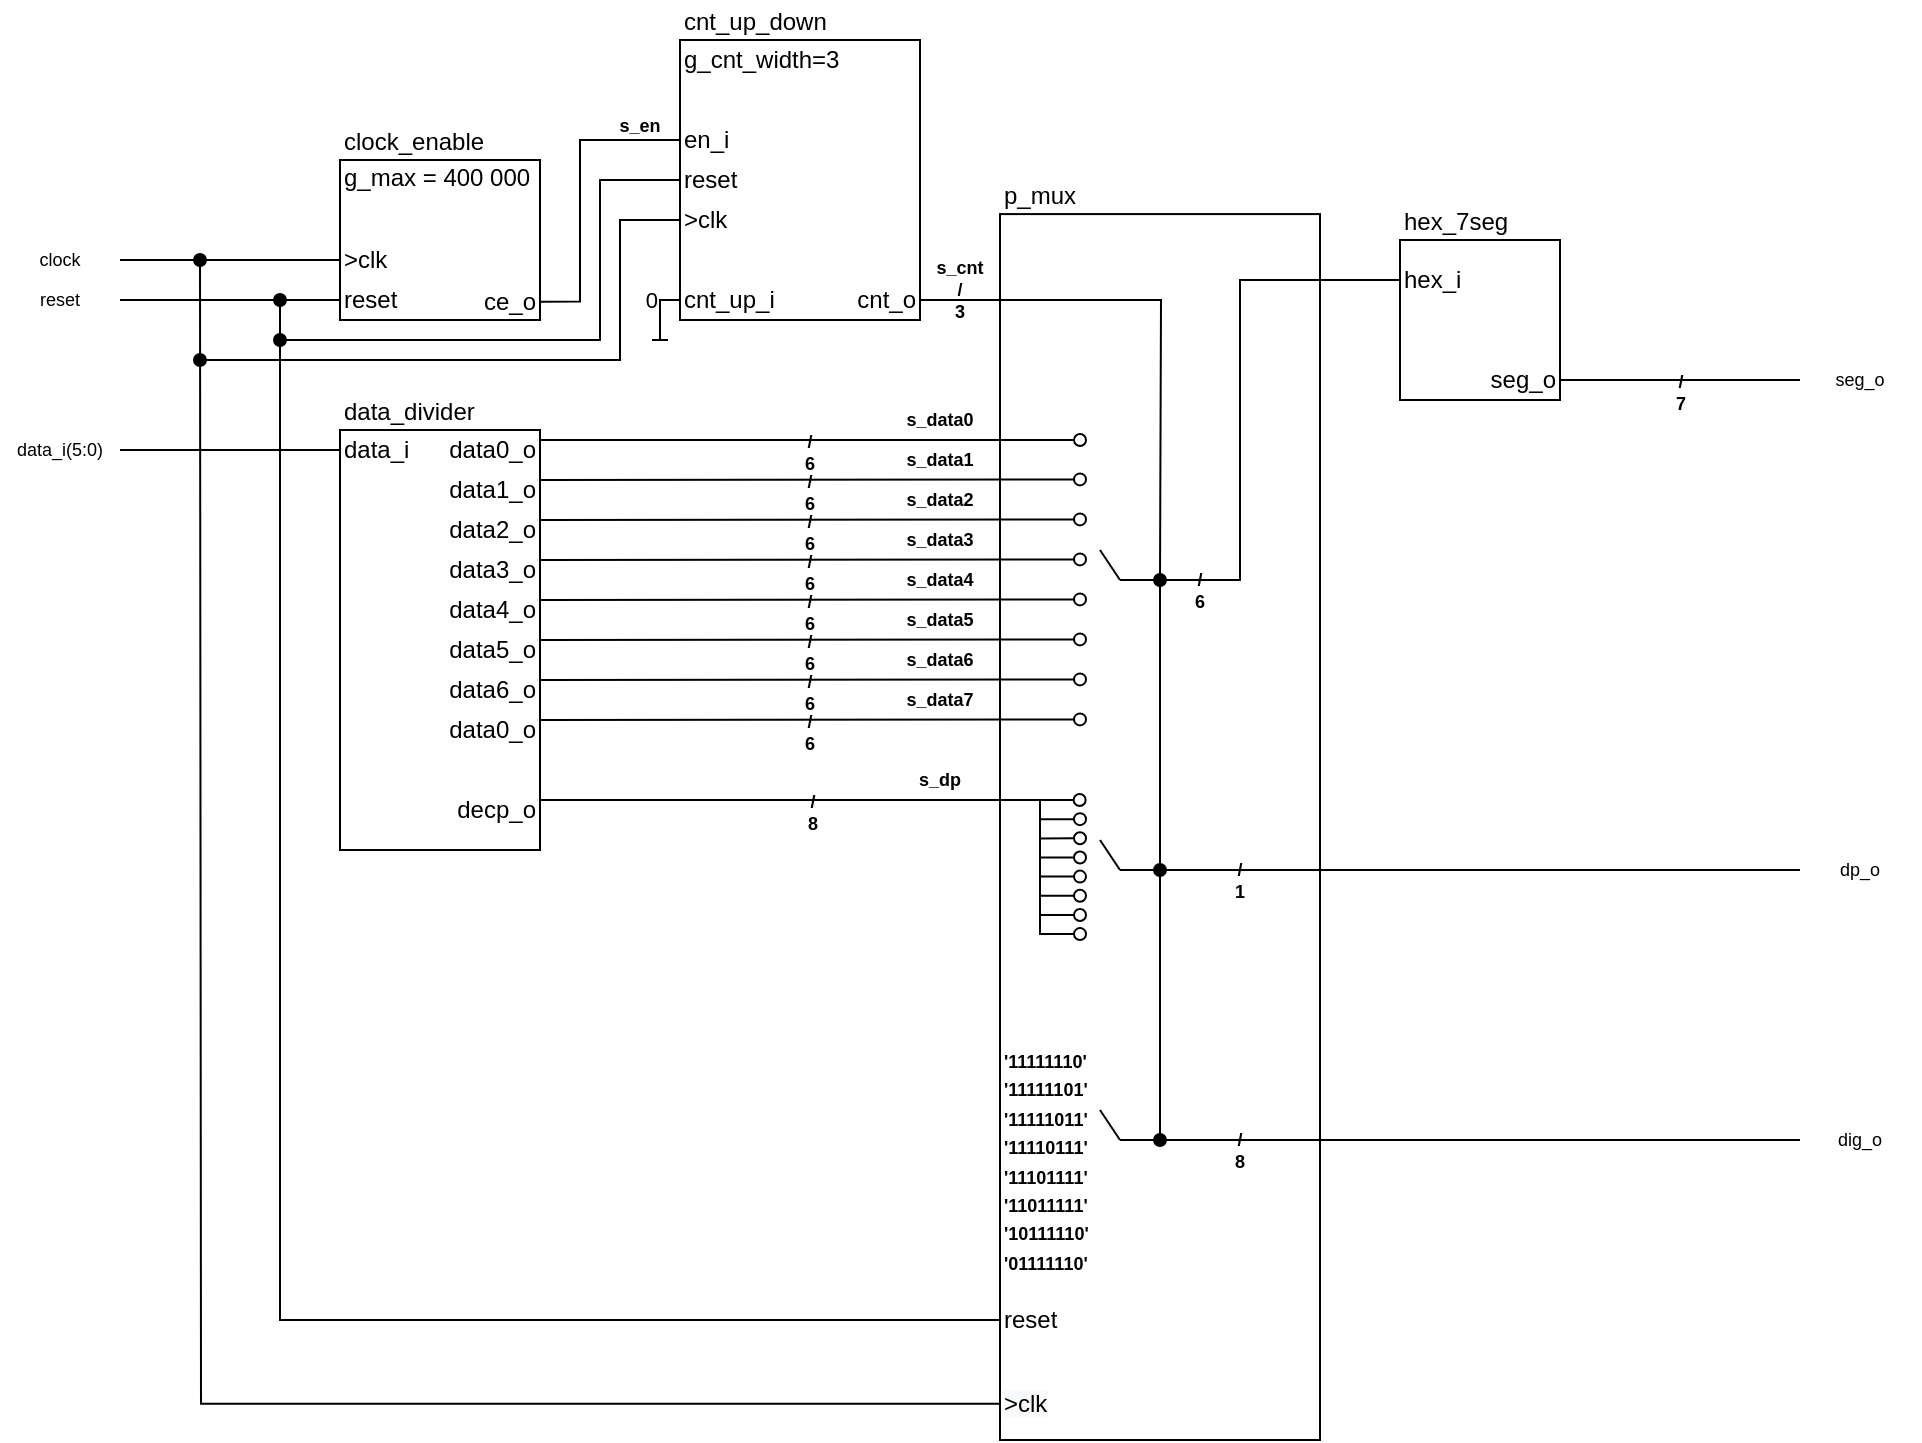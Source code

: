 <mxfile version="17.4.2" type="device"><diagram id="_sjZrB06BVr8JbNdTh6w" name="Page-1"><mxGraphModel dx="1221" dy="754" grid="1" gridSize="10" guides="1" tooltips="1" connect="1" arrows="1" fold="1" page="1" pageScale="1" pageWidth="827" pageHeight="1169" math="0" shadow="0"><root><mxCell id="0"/><mxCell id="1" parent="0"/><mxCell id="IJgC-h1zw8oE7USquAbN-31" style="edgeStyle=orthogonalEdgeStyle;rounded=0;orthogonalLoop=1;jettySize=auto;html=1;exitX=1;exitY=0.5;exitDx=0;exitDy=0;endArrow=none;endFill=0;entryX=0;entryY=0.5;entryDx=0;entryDy=0;" parent="1" source="IJgC-h1zw8oE7USquAbN-6" target="IJgC-h1zw8oE7USquAbN-16" edge="1"><mxGeometry relative="1" as="geometry"><mxPoint x="430" y="525.2" as="targetPoint"/><Array as="points"><mxPoint x="370" y="530"/><mxPoint x="370" y="450"/></Array></mxGeometry></mxCell><mxCell id="IJgC-h1zw8oE7USquAbN-41" value="0" style="edgeStyle=orthogonalEdgeStyle;rounded=0;orthogonalLoop=1;jettySize=auto;html=1;exitX=0;exitY=0.5;exitDx=0;exitDy=0;endArrow=baseDash;endFill=0;align=right;labelBackgroundColor=none;" parent="1" source="IJgC-h1zw8oE7USquAbN-13" edge="1"><mxGeometry x="-0.333" relative="1" as="geometry"><mxPoint x="410" y="550" as="targetPoint"/><Array as="points"><mxPoint x="410" y="530"/></Array><mxPoint as="offset"/></mxGeometry></mxCell><mxCell id="IJgC-h1zw8oE7USquAbN-44" value="" style="group;fillColor=none;fontStyle=1" parent="1" vertex="1" connectable="0"><mxGeometry x="580" y="420" width="160" height="680" as="geometry"/></mxCell><mxCell id="IJgC-h1zw8oE7USquAbN-25" value="" style="rounded=0;whiteSpace=wrap;html=1;fillColor=default;" parent="IJgC-h1zw8oE7USquAbN-44" vertex="1"><mxGeometry y="67.042" width="160" height="612.958" as="geometry"/></mxCell><mxCell id="IJgC-h1zw8oE7USquAbN-27" value="p_mux" style="text;html=1;strokeColor=none;fillColor=none;align=left;verticalAlign=bottom;whiteSpace=wrap;rounded=0;" parent="IJgC-h1zw8oE7USquAbN-44" vertex="1"><mxGeometry y="23.637" width="160" height="43.404" as="geometry"/></mxCell><mxCell id="IJgC-h1zw8oE7USquAbN-29" value="reset" style="text;html=1;strokeColor=none;fillColor=none;align=left;verticalAlign=middle;whiteSpace=wrap;rounded=0;" parent="IJgC-h1zw8oE7USquAbN-44" vertex="1"><mxGeometry y="600" width="40" height="40" as="geometry"/></mxCell><mxCell id="IJgC-h1zw8oE7USquAbN-30" value="&lt;font style=&quot;font-size: 9px&quot;&gt;'11111110'&lt;br&gt;'11111101'&lt;br&gt;'11111011'&lt;br&gt;'11110111'&lt;br&gt;'11101111'&lt;br&gt;'11011111'&lt;br&gt;'10111110'&lt;br&gt;'01111110'&lt;/font&gt;" style="text;html=1;strokeColor=none;fillColor=none;align=left;verticalAlign=middle;whiteSpace=wrap;rounded=0;fontStyle=1" parent="IJgC-h1zw8oE7USquAbN-44" vertex="1"><mxGeometry y="480" width="60" height="120" as="geometry"/></mxCell><mxCell id="IJgC-h1zw8oE7USquAbN-112" value="" style="endArrow=oval;html=1;rounded=0;fontSize=9;edgeStyle=orthogonalEdgeStyle;endFill=0;" parent="IJgC-h1zw8oE7USquAbN-44" edge="1"><mxGeometry width="50" height="50" relative="1" as="geometry"><mxPoint x="20" y="369.576" as="sourcePoint"/><mxPoint x="40" y="379.153" as="targetPoint"/><Array as="points"><mxPoint x="20" y="369.576"/><mxPoint x="20" y="379.153"/><mxPoint x="40" y="379.153"/></Array></mxGeometry></mxCell><mxCell id="IJgC-h1zw8oE7USquAbN-113" value="" style="endArrow=oval;html=1;rounded=0;fontSize=9;edgeStyle=orthogonalEdgeStyle;endFill=0;" parent="IJgC-h1zw8oE7USquAbN-44" edge="1"><mxGeometry width="50" height="50" relative="1" as="geometry"><mxPoint x="20" y="379.153" as="sourcePoint"/><mxPoint x="40" y="388.731" as="targetPoint"/><Array as="points"><mxPoint x="20" y="379.153"/><mxPoint x="20" y="388.731"/><mxPoint x="40" y="388.731"/></Array></mxGeometry></mxCell><mxCell id="IJgC-h1zw8oE7USquAbN-114" value="" style="endArrow=oval;html=1;rounded=0;fontSize=9;edgeStyle=orthogonalEdgeStyle;endFill=0;" parent="IJgC-h1zw8oE7USquAbN-44" edge="1"><mxGeometry width="50" height="50" relative="1" as="geometry"><mxPoint x="20" y="388.731" as="sourcePoint"/><mxPoint x="40" y="398.308" as="targetPoint"/><Array as="points"><mxPoint x="20" y="388.731"/><mxPoint x="20" y="398.308"/><mxPoint x="40" y="398.308"/></Array></mxGeometry></mxCell><mxCell id="IJgC-h1zw8oE7USquAbN-115" value="" style="endArrow=oval;html=1;rounded=0;fontSize=9;edgeStyle=orthogonalEdgeStyle;endFill=0;" parent="IJgC-h1zw8oE7USquAbN-44" edge="1"><mxGeometry width="50" height="50" relative="1" as="geometry"><mxPoint x="20" y="398.308" as="sourcePoint"/><mxPoint x="40" y="407.886" as="targetPoint"/><Array as="points"><mxPoint x="20" y="398.308"/><mxPoint x="20" y="407.886"/><mxPoint x="40" y="407.886"/></Array></mxGeometry></mxCell><mxCell id="IJgC-h1zw8oE7USquAbN-110" value="" style="endArrow=oval;html=1;rounded=0;fontSize=9;edgeStyle=orthogonalEdgeStyle;endFill=0;" parent="IJgC-h1zw8oE7USquAbN-44" edge="1"><mxGeometry width="50" height="50" relative="1" as="geometry"><mxPoint x="20" y="359.998" as="sourcePoint"/><mxPoint x="40" y="369.576" as="targetPoint"/><Array as="points"><mxPoint x="20" y="359.998"/><mxPoint x="20" y="369.576"/><mxPoint x="40" y="369.576"/></Array></mxGeometry></mxCell><mxCell id="IJgC-h1zw8oE7USquAbN-121" value="" style="endArrow=oval;html=1;rounded=0;fontSize=9;edgeStyle=orthogonalEdgeStyle;endFill=0;" parent="IJgC-h1zw8oE7USquAbN-44" edge="1"><mxGeometry width="50" height="50" relative="1" as="geometry"><mxPoint x="20" y="407.886" as="sourcePoint"/><mxPoint x="40" y="417.463" as="targetPoint"/><Array as="points"><mxPoint x="20" y="407.886"/><mxPoint x="20" y="417.463"/><mxPoint x="40" y="417.463"/></Array></mxGeometry></mxCell><mxCell id="IJgC-h1zw8oE7USquAbN-122" value="" style="endArrow=oval;html=1;rounded=0;fontSize=9;edgeStyle=orthogonalEdgeStyle;endFill=0;" parent="IJgC-h1zw8oE7USquAbN-44" edge="1"><mxGeometry width="50" height="50" relative="1" as="geometry"><mxPoint x="20" y="417.463" as="sourcePoint"/><mxPoint x="40" y="427.041" as="targetPoint"/><Array as="points"><mxPoint x="20" y="417.463"/><mxPoint x="20" y="427.041"/><mxPoint x="40" y="427.041"/></Array></mxGeometry></mxCell><mxCell id="IJgC-h1zw8oE7USquAbN-131" value="" style="endArrow=none;html=1;rounded=0;fontSize=9;endFill=0;startArrow=oval;startFill=1;" parent="IJgC-h1zw8oE7USquAbN-44" edge="1"><mxGeometry width="50" height="50" relative="1" as="geometry"><mxPoint x="80" y="530" as="sourcePoint"/><mxPoint x="80" y="367.775" as="targetPoint"/></mxGeometry></mxCell><mxCell id="IJgC-h1zw8oE7USquAbN-150" value="&lt;b&gt;/&lt;br&gt;6&lt;br&gt;&lt;/b&gt;" style="text;html=1;strokeColor=none;fillColor=none;align=center;verticalAlign=middle;whiteSpace=wrap;rounded=0;labelBackgroundColor=none;fontFamily=Helvetica;fontSize=9;" parent="IJgC-h1zw8oE7USquAbN-44" vertex="1"><mxGeometry x="90" y="240" width="20" height="30" as="geometry"/></mxCell><mxCell id="IJgC-h1zw8oE7USquAbN-151" value="&lt;b&gt;/&lt;br&gt;1&lt;br&gt;&lt;/b&gt;" style="text;html=1;strokeColor=none;fillColor=none;align=center;verticalAlign=middle;whiteSpace=wrap;rounded=0;labelBackgroundColor=none;fontFamily=Helvetica;fontSize=9;" parent="IJgC-h1zw8oE7USquAbN-44" vertex="1"><mxGeometry x="100" y="390" width="40" height="20" as="geometry"/></mxCell><mxCell id="IJgC-h1zw8oE7USquAbN-169" value="&lt;b&gt;/&lt;br&gt;8&lt;/b&gt;" style="text;html=1;strokeColor=none;fillColor=none;align=center;verticalAlign=middle;whiteSpace=wrap;rounded=0;labelBackgroundColor=none;fontFamily=Helvetica;fontSize=9;" parent="IJgC-h1zw8oE7USquAbN-44" vertex="1"><mxGeometry x="100" y="520" width="40" height="30" as="geometry"/></mxCell><mxCell id="IJgC-h1zw8oE7USquAbN-172" value="&lt;b&gt;s_cnt&lt;br&gt;/&lt;br&gt;3&lt;/b&gt;" style="text;html=1;strokeColor=none;fillColor=none;align=center;verticalAlign=middle;whiteSpace=wrap;rounded=0;labelBackgroundColor=none;fontFamily=Helvetica;fontSize=9;" parent="IJgC-h1zw8oE7USquAbN-44" vertex="1"><mxGeometry x="-40" y="90" width="40" height="30" as="geometry"/></mxCell><mxCell id="IJgC-h1zw8oE7USquAbN-48" style="edgeStyle=orthogonalEdgeStyle;rounded=0;orthogonalLoop=1;jettySize=auto;html=1;exitX=0;exitY=0.5;exitDx=0;exitDy=0;endArrow=none;endFill=0;entryX=1;entryY=0.5;entryDx=0;entryDy=0;" parent="1" source="IJgC-h1zw8oE7USquAbN-9" target="IJgC-h1zw8oE7USquAbN-136" edge="1"><mxGeometry relative="1" as="geometry"><mxPoint x="140" y="525" as="targetPoint"/><Array as="points"><mxPoint x="140" y="530"/></Array></mxGeometry></mxCell><mxCell id="IJgC-h1zw8oE7USquAbN-125" style="edgeStyle=orthogonalEdgeStyle;rounded=0;orthogonalLoop=1;jettySize=auto;html=1;exitX=1;exitY=0.5;exitDx=0;exitDy=0;fontSize=9;endArrow=oval;endFill=1;" parent="1" source="IJgC-h1zw8oE7USquAbN-18" edge="1"><mxGeometry relative="1" as="geometry"><mxPoint x="660" y="670" as="targetPoint"/></mxGeometry></mxCell><mxCell id="IJgC-h1zw8oE7USquAbN-126" value="" style="endArrow=none;html=1;rounded=0;fontSize=9;endFill=0;startArrow=oval;startFill=1;" parent="1" edge="1"><mxGeometry width="50" height="50" relative="1" as="geometry"><mxPoint x="660" y="815" as="sourcePoint"/><mxPoint x="660" y="670" as="targetPoint"/></mxGeometry></mxCell><mxCell id="IJgC-h1zw8oE7USquAbN-127" value="" style="endArrow=none;html=1;rounded=0;fontSize=9;" parent="1" edge="1"><mxGeometry width="50" height="50" relative="1" as="geometry"><mxPoint x="659" y="815" as="sourcePoint"/><mxPoint x="640" y="815" as="targetPoint"/></mxGeometry></mxCell><mxCell id="IJgC-h1zw8oE7USquAbN-128" value="" style="endArrow=none;html=1;rounded=0;fontSize=9;" parent="1" edge="1"><mxGeometry width="50" height="50" relative="1" as="geometry"><mxPoint x="640" y="815" as="sourcePoint"/><mxPoint x="630" y="800" as="targetPoint"/></mxGeometry></mxCell><mxCell id="IJgC-h1zw8oE7USquAbN-129" value="" style="endArrow=none;html=1;rounded=0;fontSize=9;" parent="1" edge="1"><mxGeometry width="50" height="50" relative="1" as="geometry"><mxPoint x="659" y="670" as="sourcePoint"/><mxPoint x="640" y="670" as="targetPoint"/></mxGeometry></mxCell><mxCell id="IJgC-h1zw8oE7USquAbN-130" value="" style="endArrow=none;html=1;rounded=0;fontSize=9;" parent="1" edge="1"><mxGeometry width="50" height="50" relative="1" as="geometry"><mxPoint x="640" y="670" as="sourcePoint"/><mxPoint x="630" y="655" as="targetPoint"/></mxGeometry></mxCell><mxCell id="IJgC-h1zw8oE7USquAbN-132" value="" style="endArrow=none;html=1;rounded=0;fontSize=9;" parent="1" edge="1"><mxGeometry width="50" height="50" relative="1" as="geometry"><mxPoint x="659" y="950" as="sourcePoint"/><mxPoint x="640" y="950" as="targetPoint"/></mxGeometry></mxCell><mxCell id="IJgC-h1zw8oE7USquAbN-133" value="" style="endArrow=none;html=1;rounded=0;fontSize=9;" parent="1" edge="1"><mxGeometry width="50" height="50" relative="1" as="geometry"><mxPoint x="640" y="950" as="sourcePoint"/><mxPoint x="630" y="935" as="targetPoint"/></mxGeometry></mxCell><mxCell id="IJgC-h1zw8oE7USquAbN-134" style="edgeStyle=orthogonalEdgeStyle;rounded=0;orthogonalLoop=1;jettySize=auto;html=1;exitX=0;exitY=0.5;exitDx=0;exitDy=0;fontSize=9;startArrow=none;startFill=0;endArrow=none;endFill=0;" parent="1" source="IJgC-h1zw8oE7USquAbN-22" edge="1"><mxGeometry relative="1" as="geometry"><mxPoint x="660" y="670" as="targetPoint"/><mxPoint x="780" y="505" as="sourcePoint"/><Array as="points"><mxPoint x="700" y="520"/><mxPoint x="700" y="670"/></Array></mxGeometry></mxCell><mxCell id="IJgC-h1zw8oE7USquAbN-139" style="edgeStyle=orthogonalEdgeStyle;rounded=0;orthogonalLoop=1;jettySize=auto;html=1;exitX=0;exitY=0.5;exitDx=0;exitDy=0;fontSize=9;startArrow=none;startFill=0;endArrow=oval;endFill=1;" parent="1" source="IJgC-h1zw8oE7USquAbN-28" edge="1"><mxGeometry relative="1" as="geometry"><mxPoint x="180" y="510" as="targetPoint"/></mxGeometry></mxCell><mxCell id="IJgC-h1zw8oE7USquAbN-28" value="&lt;span style=&quot;color: rgb(0, 0, 0); font-family: helvetica; font-size: 12px; font-style: normal; font-weight: 400; letter-spacing: normal; text-align: left; text-indent: 0px; text-transform: none; word-spacing: 0px; background-color: rgb(248, 249, 250); display: inline; float: none;&quot;&gt;&amp;gt;clk&lt;/span&gt;" style="text;whiteSpace=wrap;html=1;verticalAlign=middle;" parent="1" vertex="1"><mxGeometry x="580" y="1063.737" width="40" height="36.267" as="geometry"/></mxCell><mxCell id="IJgC-h1zw8oE7USquAbN-135" value="clock" style="text;html=1;strokeColor=none;fillColor=none;align=center;verticalAlign=middle;whiteSpace=wrap;rounded=0;labelBackgroundColor=none;fontSize=9;" parent="1" vertex="1"><mxGeometry x="80" y="500" width="60" height="20" as="geometry"/></mxCell><mxCell id="IJgC-h1zw8oE7USquAbN-136" value="reset" style="text;html=1;strokeColor=none;fillColor=none;align=center;verticalAlign=middle;whiteSpace=wrap;rounded=0;labelBackgroundColor=none;fontSize=9;" parent="1" vertex="1"><mxGeometry x="80" y="520" width="60" height="20" as="geometry"/></mxCell><mxCell id="IJgC-h1zw8oE7USquAbN-137" style="edgeStyle=orthogonalEdgeStyle;rounded=0;orthogonalLoop=1;jettySize=auto;html=1;exitX=0;exitY=0.5;exitDx=0;exitDy=0;fontSize=9;startArrow=none;startFill=0;endArrow=oval;endFill=1;" parent="1" source="IJgC-h1zw8oE7USquAbN-29" edge="1"><mxGeometry relative="1" as="geometry"><mxPoint x="220" y="530" as="targetPoint"/><Array as="points"><mxPoint x="220" y="1040"/></Array></mxGeometry></mxCell><mxCell id="IJgC-h1zw8oE7USquAbN-138" style="edgeStyle=orthogonalEdgeStyle;rounded=0;orthogonalLoop=1;jettySize=auto;html=1;exitX=0;exitY=0.5;exitDx=0;exitDy=0;fontSize=9;startArrow=none;startFill=0;endArrow=oval;endFill=1;" parent="1" source="IJgC-h1zw8oE7USquAbN-14" edge="1"><mxGeometry relative="1" as="geometry"><mxPoint x="180" y="560" as="targetPoint"/><Array as="points"><mxPoint x="390" y="490"/><mxPoint x="390" y="560"/></Array></mxGeometry></mxCell><mxCell id="IJgC-h1zw8oE7USquAbN-140" style="edgeStyle=orthogonalEdgeStyle;rounded=0;orthogonalLoop=1;jettySize=auto;html=1;exitX=0;exitY=0.5;exitDx=0;exitDy=0;fontSize=9;startArrow=none;startFill=0;endArrow=oval;endFill=1;" parent="1" source="IJgC-h1zw8oE7USquAbN-15" edge="1"><mxGeometry relative="1" as="geometry"><mxPoint x="220" y="550" as="targetPoint"/><Array as="points"><mxPoint x="380" y="470"/><mxPoint x="380" y="550"/></Array></mxGeometry></mxCell><mxCell id="IJgC-h1zw8oE7USquAbN-45" value="/&#10;6" style="endArrow=oval;rounded=0;endFill=0;labelBackgroundColor=none;spacingTop=12;fontSize=9;verticalAlign=middle;fontStyle=1;fontFamily=Helvetica;" parent="1" edge="1"><mxGeometry width="50" height="50" relative="1" as="geometry"><mxPoint x="350" y="600" as="sourcePoint"/><mxPoint x="620" y="600" as="targetPoint"/></mxGeometry></mxCell><mxCell id="IJgC-h1zw8oE7USquAbN-58" value="&lt;b&gt;s_data0&lt;/b&gt;" style="text;html=1;strokeColor=none;fillColor=none;align=center;verticalAlign=middle;whiteSpace=wrap;rounded=0;fontSize=9;" parent="1" vertex="1"><mxGeometry x="520" y="580" width="60" height="20" as="geometry"/></mxCell><mxCell id="IJgC-h1zw8oE7USquAbN-102" value="&lt;b&gt;s_data7&lt;/b&gt;" style="text;html=1;strokeColor=none;fillColor=none;align=center;verticalAlign=middle;whiteSpace=wrap;rounded=0;fontSize=9;" parent="1" vertex="1"><mxGeometry x="520" y="720" width="60" height="20" as="geometry"/></mxCell><mxCell id="IJgC-h1zw8oE7USquAbN-99" value="&lt;b&gt;s_data6&lt;/b&gt;" style="text;html=1;strokeColor=none;fillColor=none;align=center;verticalAlign=middle;whiteSpace=wrap;rounded=0;fontSize=9;" parent="1" vertex="1"><mxGeometry x="520" y="700" width="60" height="20" as="geometry"/></mxCell><mxCell id="IJgC-h1zw8oE7USquAbN-96" value="&lt;b&gt;s_data5&lt;/b&gt;" style="text;html=1;strokeColor=none;fillColor=none;align=center;verticalAlign=middle;whiteSpace=wrap;rounded=0;fontSize=9;" parent="1" vertex="1"><mxGeometry x="520" y="680" width="60" height="20" as="geometry"/></mxCell><mxCell id="IJgC-h1zw8oE7USquAbN-93" value="&lt;b&gt;s_data4&lt;/b&gt;" style="text;html=1;strokeColor=none;fillColor=none;align=center;verticalAlign=middle;whiteSpace=wrap;rounded=0;fontSize=9;" parent="1" vertex="1"><mxGeometry x="520" y="660" width="60" height="20" as="geometry"/></mxCell><mxCell id="IJgC-h1zw8oE7USquAbN-90" value="&lt;b&gt;s_data3&lt;/b&gt;" style="text;html=1;strokeColor=none;fillColor=none;align=center;verticalAlign=middle;whiteSpace=wrap;rounded=0;fontSize=9;" parent="1" vertex="1"><mxGeometry x="520" y="640" width="60" height="20" as="geometry"/></mxCell><mxCell id="IJgC-h1zw8oE7USquAbN-87" value="&lt;b&gt;s_data2&lt;/b&gt;" style="text;html=1;strokeColor=none;fillColor=none;align=center;verticalAlign=middle;whiteSpace=wrap;rounded=0;fontSize=9;" parent="1" vertex="1"><mxGeometry x="520" y="620" width="60" height="20" as="geometry"/></mxCell><mxCell id="IJgC-h1zw8oE7USquAbN-84" value="&lt;b&gt;s_data1&lt;/b&gt;" style="text;html=1;strokeColor=none;fillColor=none;align=center;verticalAlign=middle;whiteSpace=wrap;rounded=0;fontSize=9;" parent="1" vertex="1"><mxGeometry x="520" y="600" width="60" height="20" as="geometry"/></mxCell><mxCell id="IJgC-h1zw8oE7USquAbN-143" value="/&#10;6" style="endArrow=oval;rounded=0;endFill=0;labelBackgroundColor=none;spacingTop=12;fontSize=9;verticalAlign=middle;fontStyle=1;fontFamily=Helvetica;" parent="1" edge="1"><mxGeometry width="50" height="50" relative="1" as="geometry"><mxPoint x="350" y="680" as="sourcePoint"/><mxPoint x="620.0" y="679.7" as="targetPoint"/></mxGeometry></mxCell><mxCell id="IJgC-h1zw8oE7USquAbN-144" value="/&#10;6" style="endArrow=oval;rounded=0;endFill=0;labelBackgroundColor=none;spacingTop=12;fontSize=9;verticalAlign=middle;fontStyle=1;fontFamily=Helvetica;" parent="1" edge="1"><mxGeometry width="50" height="50" relative="1" as="geometry"><mxPoint x="350" y="700" as="sourcePoint"/><mxPoint x="620.0" y="699.7" as="targetPoint"/></mxGeometry></mxCell><mxCell id="IJgC-h1zw8oE7USquAbN-145" value="/&#10;6" style="endArrow=oval;rounded=0;endFill=0;labelBackgroundColor=none;spacingTop=12;fontSize=9;verticalAlign=middle;fontStyle=1;fontFamily=Helvetica;" parent="1" edge="1"><mxGeometry width="50" height="50" relative="1" as="geometry"><mxPoint x="350" y="720" as="sourcePoint"/><mxPoint x="620.0" y="719.7" as="targetPoint"/></mxGeometry></mxCell><mxCell id="IJgC-h1zw8oE7USquAbN-146" value="/&#10;6" style="endArrow=oval;rounded=0;endFill=0;labelBackgroundColor=none;spacingTop=12;fontSize=9;verticalAlign=middle;fontStyle=1;fontFamily=Helvetica;" parent="1" edge="1"><mxGeometry width="50" height="50" relative="1" as="geometry"><mxPoint x="350" y="740" as="sourcePoint"/><mxPoint x="620.0" y="739.7" as="targetPoint"/></mxGeometry></mxCell><mxCell id="IJgC-h1zw8oE7USquAbN-147" value="/&#10;6" style="endArrow=oval;rounded=0;endFill=0;labelBackgroundColor=none;spacingTop=12;fontSize=9;verticalAlign=middle;fontStyle=1;fontFamily=Helvetica;" parent="1" edge="1"><mxGeometry width="50" height="50" relative="1" as="geometry"><mxPoint x="350" y="660" as="sourcePoint"/><mxPoint x="620.0" y="659.7" as="targetPoint"/></mxGeometry></mxCell><mxCell id="IJgC-h1zw8oE7USquAbN-148" value="/&#10;6" style="endArrow=oval;rounded=0;endFill=0;labelBackgroundColor=none;spacingTop=12;fontSize=9;verticalAlign=middle;fontStyle=1;fontFamily=Helvetica;" parent="1" edge="1"><mxGeometry width="50" height="50" relative="1" as="geometry"><mxPoint x="350" y="640" as="sourcePoint"/><mxPoint x="620.0" y="639.7" as="targetPoint"/></mxGeometry></mxCell><mxCell id="IJgC-h1zw8oE7USquAbN-149" value="/&#10;6" style="endArrow=oval;rounded=0;endFill=0;labelBackgroundColor=none;spacingTop=12;fontSize=9;verticalAlign=middle;fontStyle=1;fontFamily=Helvetica;" parent="1" edge="1"><mxGeometry width="50" height="50" relative="1" as="geometry"><mxPoint x="350" y="620" as="sourcePoint"/><mxPoint x="620.0" y="619.7" as="targetPoint"/></mxGeometry></mxCell><mxCell id="IJgC-h1zw8oE7USquAbN-107" value="" style="endArrow=oval;html=1;rounded=0;endFill=0;fontStyle=1" parent="1" edge="1"><mxGeometry width="50" height="50" relative="1" as="geometry"><mxPoint x="350" y="780" as="sourcePoint"/><mxPoint x="619.815" y="780" as="targetPoint"/></mxGeometry></mxCell><mxCell id="IJgC-h1zw8oE7USquAbN-109" value="/&lt;br&gt;8" style="edgeLabel;html=1;align=center;verticalAlign=middle;resizable=0;points=[];fontSize=9;labelBackgroundColor=none;spacingTop=14;fontStyle=1" parent="IJgC-h1zw8oE7USquAbN-107" vertex="1" connectable="0"><mxGeometry x="-0.062" y="2" relative="1" as="geometry"><mxPoint x="9" y="1" as="offset"/></mxGeometry></mxCell><mxCell id="IJgC-h1zw8oE7USquAbN-108" value="&lt;b&gt;s_dp&lt;/b&gt;" style="text;html=1;strokeColor=none;fillColor=none;align=center;verticalAlign=middle;whiteSpace=wrap;rounded=0;fontSize=9;" parent="1" vertex="1"><mxGeometry x="520" y="760" width="60" height="20" as="geometry"/></mxCell><mxCell id="IJgC-h1zw8oE7USquAbN-152" value="" style="endArrow=none;html=1;rounded=0;labelBackgroundColor=none;fontFamily=Helvetica;fontSize=9;entryX=0;entryY=0.5;entryDx=0;entryDy=0;" parent="1" target="IJgC-h1zw8oE7USquAbN-177" edge="1"><mxGeometry width="50" height="50" relative="1" as="geometry"><mxPoint x="660" y="815" as="sourcePoint"/><mxPoint x="980" y="815" as="targetPoint"/></mxGeometry></mxCell><mxCell id="IJgC-h1zw8oE7USquAbN-153" value="" style="endArrow=none;html=1;rounded=0;labelBackgroundColor=none;fontFamily=Helvetica;fontSize=9;entryX=0;entryY=0.5;entryDx=0;entryDy=0;" parent="1" target="IJgC-h1zw8oE7USquAbN-178" edge="1"><mxGeometry width="50" height="50" relative="1" as="geometry"><mxPoint x="660" y="950" as="sourcePoint"/><mxPoint x="980" y="950" as="targetPoint"/></mxGeometry></mxCell><mxCell id="IJgC-h1zw8oE7USquAbN-170" value="&lt;b&gt;/&lt;br&gt;7&lt;br&gt;&lt;/b&gt;" style="endArrow=none;html=1;rounded=0;labelBackgroundColor=none;fontFamily=Helvetica;fontSize=9;exitX=1;exitY=0.5;exitDx=0;exitDy=0;spacingTop=12;entryX=0;entryY=0.5;entryDx=0;entryDy=0;" parent="1" source="IJgC-h1zw8oE7USquAbN-23" target="IJgC-h1zw8oE7USquAbN-175" edge="1"><mxGeometry width="50" height="50" relative="1" as="geometry"><mxPoint x="870" y="610" as="sourcePoint"/><mxPoint x="980" y="565" as="targetPoint"/></mxGeometry></mxCell><mxCell id="IJgC-h1zw8oE7USquAbN-173" value="&lt;b&gt;s_en&lt;/b&gt;" style="text;html=1;strokeColor=none;fillColor=none;align=center;verticalAlign=middle;whiteSpace=wrap;rounded=0;labelBackgroundColor=none;fontFamily=Helvetica;fontSize=9;" parent="1" vertex="1"><mxGeometry x="380" y="435" width="40" height="15" as="geometry"/></mxCell><mxCell id="IJgC-h1zw8oE7USquAbN-175" value="seg_o" style="text;html=1;strokeColor=none;fillColor=none;align=center;verticalAlign=middle;whiteSpace=wrap;rounded=0;labelBackgroundColor=none;fontFamily=Helvetica;fontSize=9;fontStyle=0" parent="1" vertex="1"><mxGeometry x="980" y="560" width="60" height="20" as="geometry"/></mxCell><mxCell id="IJgC-h1zw8oE7USquAbN-177" value="dp_o" style="text;html=1;strokeColor=none;fillColor=none;align=center;verticalAlign=middle;whiteSpace=wrap;rounded=0;labelBackgroundColor=none;fontFamily=Helvetica;fontSize=9;fontStyle=0" parent="1" vertex="1"><mxGeometry x="980" y="800" width="60" height="30" as="geometry"/></mxCell><mxCell id="IJgC-h1zw8oE7USquAbN-178" value="dig_o" style="text;html=1;strokeColor=none;fillColor=none;align=center;verticalAlign=middle;whiteSpace=wrap;rounded=0;labelBackgroundColor=none;fontFamily=Helvetica;fontSize=9;fontStyle=0" parent="1" vertex="1"><mxGeometry x="980" y="935" width="60" height="30" as="geometry"/></mxCell><mxCell id="H2P5wEr3heX5QysRIlFY-16" value="" style="group" parent="1" vertex="1" connectable="0"><mxGeometry x="250" y="575" width="100" height="230" as="geometry"/></mxCell><mxCell id="H2P5wEr3heX5QysRIlFY-4" value="" style="rounded=0;whiteSpace=wrap;html=1;" parent="H2P5wEr3heX5QysRIlFY-16" vertex="1"><mxGeometry y="20" width="100" height="210" as="geometry"/></mxCell><mxCell id="H2P5wEr3heX5QysRIlFY-5" value="data_i" style="text;html=1;strokeColor=none;fillColor=none;align=left;verticalAlign=middle;whiteSpace=wrap;rounded=0;" parent="H2P5wEr3heX5QysRIlFY-16" vertex="1"><mxGeometry y="20" width="50" height="20" as="geometry"/></mxCell><mxCell id="H2P5wEr3heX5QysRIlFY-6" value="data0_o" style="text;html=1;strokeColor=none;fillColor=none;align=right;verticalAlign=middle;whiteSpace=wrap;rounded=0;" parent="H2P5wEr3heX5QysRIlFY-16" vertex="1"><mxGeometry x="50" y="20" width="50" height="20" as="geometry"/></mxCell><mxCell id="H2P5wEr3heX5QysRIlFY-7" value="data_divider" style="text;html=1;strokeColor=none;fillColor=none;align=left;verticalAlign=bottom;whiteSpace=wrap;rounded=0;" parent="H2P5wEr3heX5QysRIlFY-16" vertex="1"><mxGeometry width="100" height="20" as="geometry"/></mxCell><mxCell id="H2P5wEr3heX5QysRIlFY-8" value="data1_o" style="text;html=1;strokeColor=none;fillColor=none;align=right;verticalAlign=middle;whiteSpace=wrap;rounded=0;" parent="H2P5wEr3heX5QysRIlFY-16" vertex="1"><mxGeometry x="50" y="40" width="50" height="20" as="geometry"/></mxCell><mxCell id="H2P5wEr3heX5QysRIlFY-9" value="data2_o" style="text;html=1;strokeColor=none;fillColor=none;align=right;verticalAlign=middle;whiteSpace=wrap;rounded=0;" parent="H2P5wEr3heX5QysRIlFY-16" vertex="1"><mxGeometry x="50" y="60" width="50" height="20" as="geometry"/></mxCell><mxCell id="H2P5wEr3heX5QysRIlFY-10" value="data6_o" style="text;html=1;strokeColor=none;fillColor=none;align=right;verticalAlign=middle;whiteSpace=wrap;rounded=0;" parent="H2P5wEr3heX5QysRIlFY-16" vertex="1"><mxGeometry x="50" y="140" width="50" height="20" as="geometry"/></mxCell><mxCell id="H2P5wEr3heX5QysRIlFY-11" value="data5_o" style="text;html=1;strokeColor=none;fillColor=none;align=right;verticalAlign=middle;whiteSpace=wrap;rounded=0;" parent="H2P5wEr3heX5QysRIlFY-16" vertex="1"><mxGeometry x="50" y="120" width="50" height="20" as="geometry"/></mxCell><mxCell id="H2P5wEr3heX5QysRIlFY-12" value="data4_o" style="text;html=1;strokeColor=none;fillColor=none;align=right;verticalAlign=middle;whiteSpace=wrap;rounded=0;" parent="H2P5wEr3heX5QysRIlFY-16" vertex="1"><mxGeometry x="50" y="100" width="50" height="20" as="geometry"/></mxCell><mxCell id="H2P5wEr3heX5QysRIlFY-13" value="data3_o" style="text;html=1;strokeColor=none;fillColor=none;align=right;verticalAlign=middle;whiteSpace=wrap;rounded=0;" parent="H2P5wEr3heX5QysRIlFY-16" vertex="1"><mxGeometry x="50" y="80" width="50" height="20" as="geometry"/></mxCell><mxCell id="H2P5wEr3heX5QysRIlFY-14" value="data0_o" style="text;html=1;strokeColor=none;fillColor=none;align=right;verticalAlign=middle;whiteSpace=wrap;rounded=0;" parent="H2P5wEr3heX5QysRIlFY-16" vertex="1"><mxGeometry x="50" y="160" width="50" height="20" as="geometry"/></mxCell><mxCell id="H2P5wEr3heX5QysRIlFY-15" value="decp_o" style="text;html=1;strokeColor=none;fillColor=none;align=right;verticalAlign=middle;whiteSpace=wrap;rounded=0;" parent="H2P5wEr3heX5QysRIlFY-16" vertex="1"><mxGeometry x="50" y="200" width="50" height="20" as="geometry"/></mxCell><mxCell id="H2P5wEr3heX5QysRIlFY-17" style="edgeStyle=orthogonalEdgeStyle;rounded=0;orthogonalLoop=1;jettySize=auto;html=1;exitX=0;exitY=0.5;exitDx=0;exitDy=0;endArrow=none;endFill=0;entryX=1;entryY=0.5;entryDx=0;entryDy=0;" parent="1" source="H2P5wEr3heX5QysRIlFY-5" target="H2P5wEr3heX5QysRIlFY-18" edge="1"><mxGeometry relative="1" as="geometry"><mxPoint x="140" y="605" as="targetPoint"/></mxGeometry></mxCell><mxCell id="H2P5wEr3heX5QysRIlFY-18" value="data_i(5:0)" style="text;html=1;strokeColor=none;fillColor=none;align=center;verticalAlign=middle;whiteSpace=wrap;rounded=0;labelBackgroundColor=none;fontSize=9;" parent="1" vertex="1"><mxGeometry x="80" y="590" width="60" height="30" as="geometry"/></mxCell><mxCell id="H2P5wEr3heX5QysRIlFY-31" style="edgeStyle=orthogonalEdgeStyle;rounded=0;orthogonalLoop=1;jettySize=auto;html=1;exitX=0;exitY=0.5;exitDx=0;exitDy=0;entryX=1;entryY=0.5;entryDx=0;entryDy=0;endArrow=none;endFill=0;" parent="1" source="IJgC-h1zw8oE7USquAbN-7" target="IJgC-h1zw8oE7USquAbN-135" edge="1"><mxGeometry relative="1" as="geometry"/></mxCell><mxCell id="H2P5wEr3heX5QysRIlFY-33" value="" style="group" parent="1" vertex="1" connectable="0"><mxGeometry x="250" y="440" width="100" height="100" as="geometry"/></mxCell><mxCell id="IJgC-h1zw8oE7USquAbN-4" value="" style="rounded=0;whiteSpace=wrap;html=1;" parent="H2P5wEr3heX5QysRIlFY-33" vertex="1"><mxGeometry y="20" width="100" height="80" as="geometry"/></mxCell><mxCell id="IJgC-h1zw8oE7USquAbN-9" value="reset" style="text;html=1;strokeColor=none;fillColor=none;align=left;verticalAlign=middle;whiteSpace=wrap;rounded=0;" parent="H2P5wEr3heX5QysRIlFY-33" vertex="1"><mxGeometry y="80" width="50" height="20" as="geometry"/></mxCell><mxCell id="IJgC-h1zw8oE7USquAbN-8" value="clock_enable" style="text;html=1;strokeColor=none;fillColor=none;align=left;verticalAlign=bottom;whiteSpace=wrap;rounded=0;" parent="H2P5wEr3heX5QysRIlFY-33" vertex="1"><mxGeometry width="100" height="20" as="geometry"/></mxCell><mxCell id="IJgC-h1zw8oE7USquAbN-6" value="ce_o" style="text;html=1;strokeColor=none;fillColor=none;align=right;verticalAlign=middle;whiteSpace=wrap;rounded=0;" parent="H2P5wEr3heX5QysRIlFY-33" vertex="1"><mxGeometry x="50" y="81.67" width="50" height="18.33" as="geometry"/></mxCell><mxCell id="IJgC-h1zw8oE7USquAbN-5" value="g_max = 400 000" style="text;html=1;strokeColor=none;fillColor=none;align=left;verticalAlign=middle;whiteSpace=wrap;rounded=0;" parent="H2P5wEr3heX5QysRIlFY-33" vertex="1"><mxGeometry y="20" width="100" height="18.33" as="geometry"/></mxCell><mxCell id="IJgC-h1zw8oE7USquAbN-7" value="&amp;gt;clk" style="text;html=1;strokeColor=none;fillColor=none;align=left;verticalAlign=middle;whiteSpace=wrap;rounded=0;" parent="H2P5wEr3heX5QysRIlFY-33" vertex="1"><mxGeometry y="60" width="60" height="20" as="geometry"/></mxCell><mxCell id="H2P5wEr3heX5QysRIlFY-35" value="" style="group" parent="1" vertex="1" connectable="0"><mxGeometry x="420" y="380" width="120" height="160" as="geometry"/></mxCell><mxCell id="IJgC-h1zw8oE7USquAbN-19" value="cnt_up_down" style="text;html=1;strokeColor=none;fillColor=none;align=left;verticalAlign=bottom;whiteSpace=wrap;rounded=0;" parent="H2P5wEr3heX5QysRIlFY-35" vertex="1"><mxGeometry width="120" height="20" as="geometry"/></mxCell><mxCell id="IJgC-h1zw8oE7USquAbN-12" value="" style="rounded=0;whiteSpace=wrap;html=1;" parent="H2P5wEr3heX5QysRIlFY-35" vertex="1"><mxGeometry y="20" width="120" height="140" as="geometry"/></mxCell><mxCell id="IJgC-h1zw8oE7USquAbN-13" value="cnt_up_i" style="text;html=1;strokeColor=none;fillColor=none;align=left;verticalAlign=middle;whiteSpace=wrap;rounded=0;" parent="H2P5wEr3heX5QysRIlFY-35" vertex="1"><mxGeometry y="140" width="45" height="20" as="geometry"/></mxCell><mxCell id="IJgC-h1zw8oE7USquAbN-14" value="&amp;gt;clk" style="text;html=1;strokeColor=none;fillColor=none;align=left;verticalAlign=middle;whiteSpace=wrap;rounded=0;" parent="H2P5wEr3heX5QysRIlFY-35" vertex="1"><mxGeometry y="100" width="45" height="20" as="geometry"/></mxCell><mxCell id="IJgC-h1zw8oE7USquAbN-15" value="reset" style="text;html=1;strokeColor=none;fillColor=none;align=left;verticalAlign=middle;whiteSpace=wrap;rounded=0;" parent="H2P5wEr3heX5QysRIlFY-35" vertex="1"><mxGeometry y="80" width="45" height="20" as="geometry"/></mxCell><mxCell id="IJgC-h1zw8oE7USquAbN-16" value="en_i" style="text;html=1;strokeColor=none;fillColor=none;align=left;verticalAlign=middle;whiteSpace=wrap;rounded=0;" parent="H2P5wEr3heX5QysRIlFY-35" vertex="1"><mxGeometry y="60" width="45" height="20" as="geometry"/></mxCell><mxCell id="IJgC-h1zw8oE7USquAbN-17" value="g_cnt_width=3" style="text;html=1;strokeColor=none;fillColor=none;align=left;verticalAlign=middle;whiteSpace=wrap;rounded=0;" parent="H2P5wEr3heX5QysRIlFY-35" vertex="1"><mxGeometry y="20" width="120" height="20" as="geometry"/></mxCell><mxCell id="IJgC-h1zw8oE7USquAbN-18" value="cnt_o" style="text;html=1;strokeColor=none;fillColor=none;align=right;verticalAlign=middle;whiteSpace=wrap;rounded=0;" parent="H2P5wEr3heX5QysRIlFY-35" vertex="1"><mxGeometry x="75" y="140" width="45" height="20" as="geometry"/></mxCell><mxCell id="H2P5wEr3heX5QysRIlFY-36" value="" style="group" parent="1" vertex="1" connectable="0"><mxGeometry x="780" y="480" width="80" height="100" as="geometry"/></mxCell><mxCell id="IJgC-h1zw8oE7USquAbN-21" value="" style="rounded=0;whiteSpace=wrap;html=1;" parent="H2P5wEr3heX5QysRIlFY-36" vertex="1"><mxGeometry y="20" width="80" height="80" as="geometry"/></mxCell><mxCell id="IJgC-h1zw8oE7USquAbN-22" value="hex_i" style="text;html=1;strokeColor=none;fillColor=none;align=left;verticalAlign=middle;whiteSpace=wrap;rounded=0;" parent="H2P5wEr3heX5QysRIlFY-36" vertex="1"><mxGeometry y="30" width="40" height="20" as="geometry"/></mxCell><mxCell id="IJgC-h1zw8oE7USquAbN-23" value="seg_o" style="text;html=1;strokeColor=none;fillColor=none;align=right;verticalAlign=middle;whiteSpace=wrap;rounded=0;" parent="H2P5wEr3heX5QysRIlFY-36" vertex="1"><mxGeometry x="40" y="80" width="40" height="20" as="geometry"/></mxCell><mxCell id="IJgC-h1zw8oE7USquAbN-24" value="hex_7seg" style="text;html=1;strokeColor=none;fillColor=none;align=left;verticalAlign=bottom;whiteSpace=wrap;rounded=0;" parent="H2P5wEr3heX5QysRIlFY-36" vertex="1"><mxGeometry width="80" height="20" as="geometry"/></mxCell></root></mxGraphModel></diagram></mxfile>